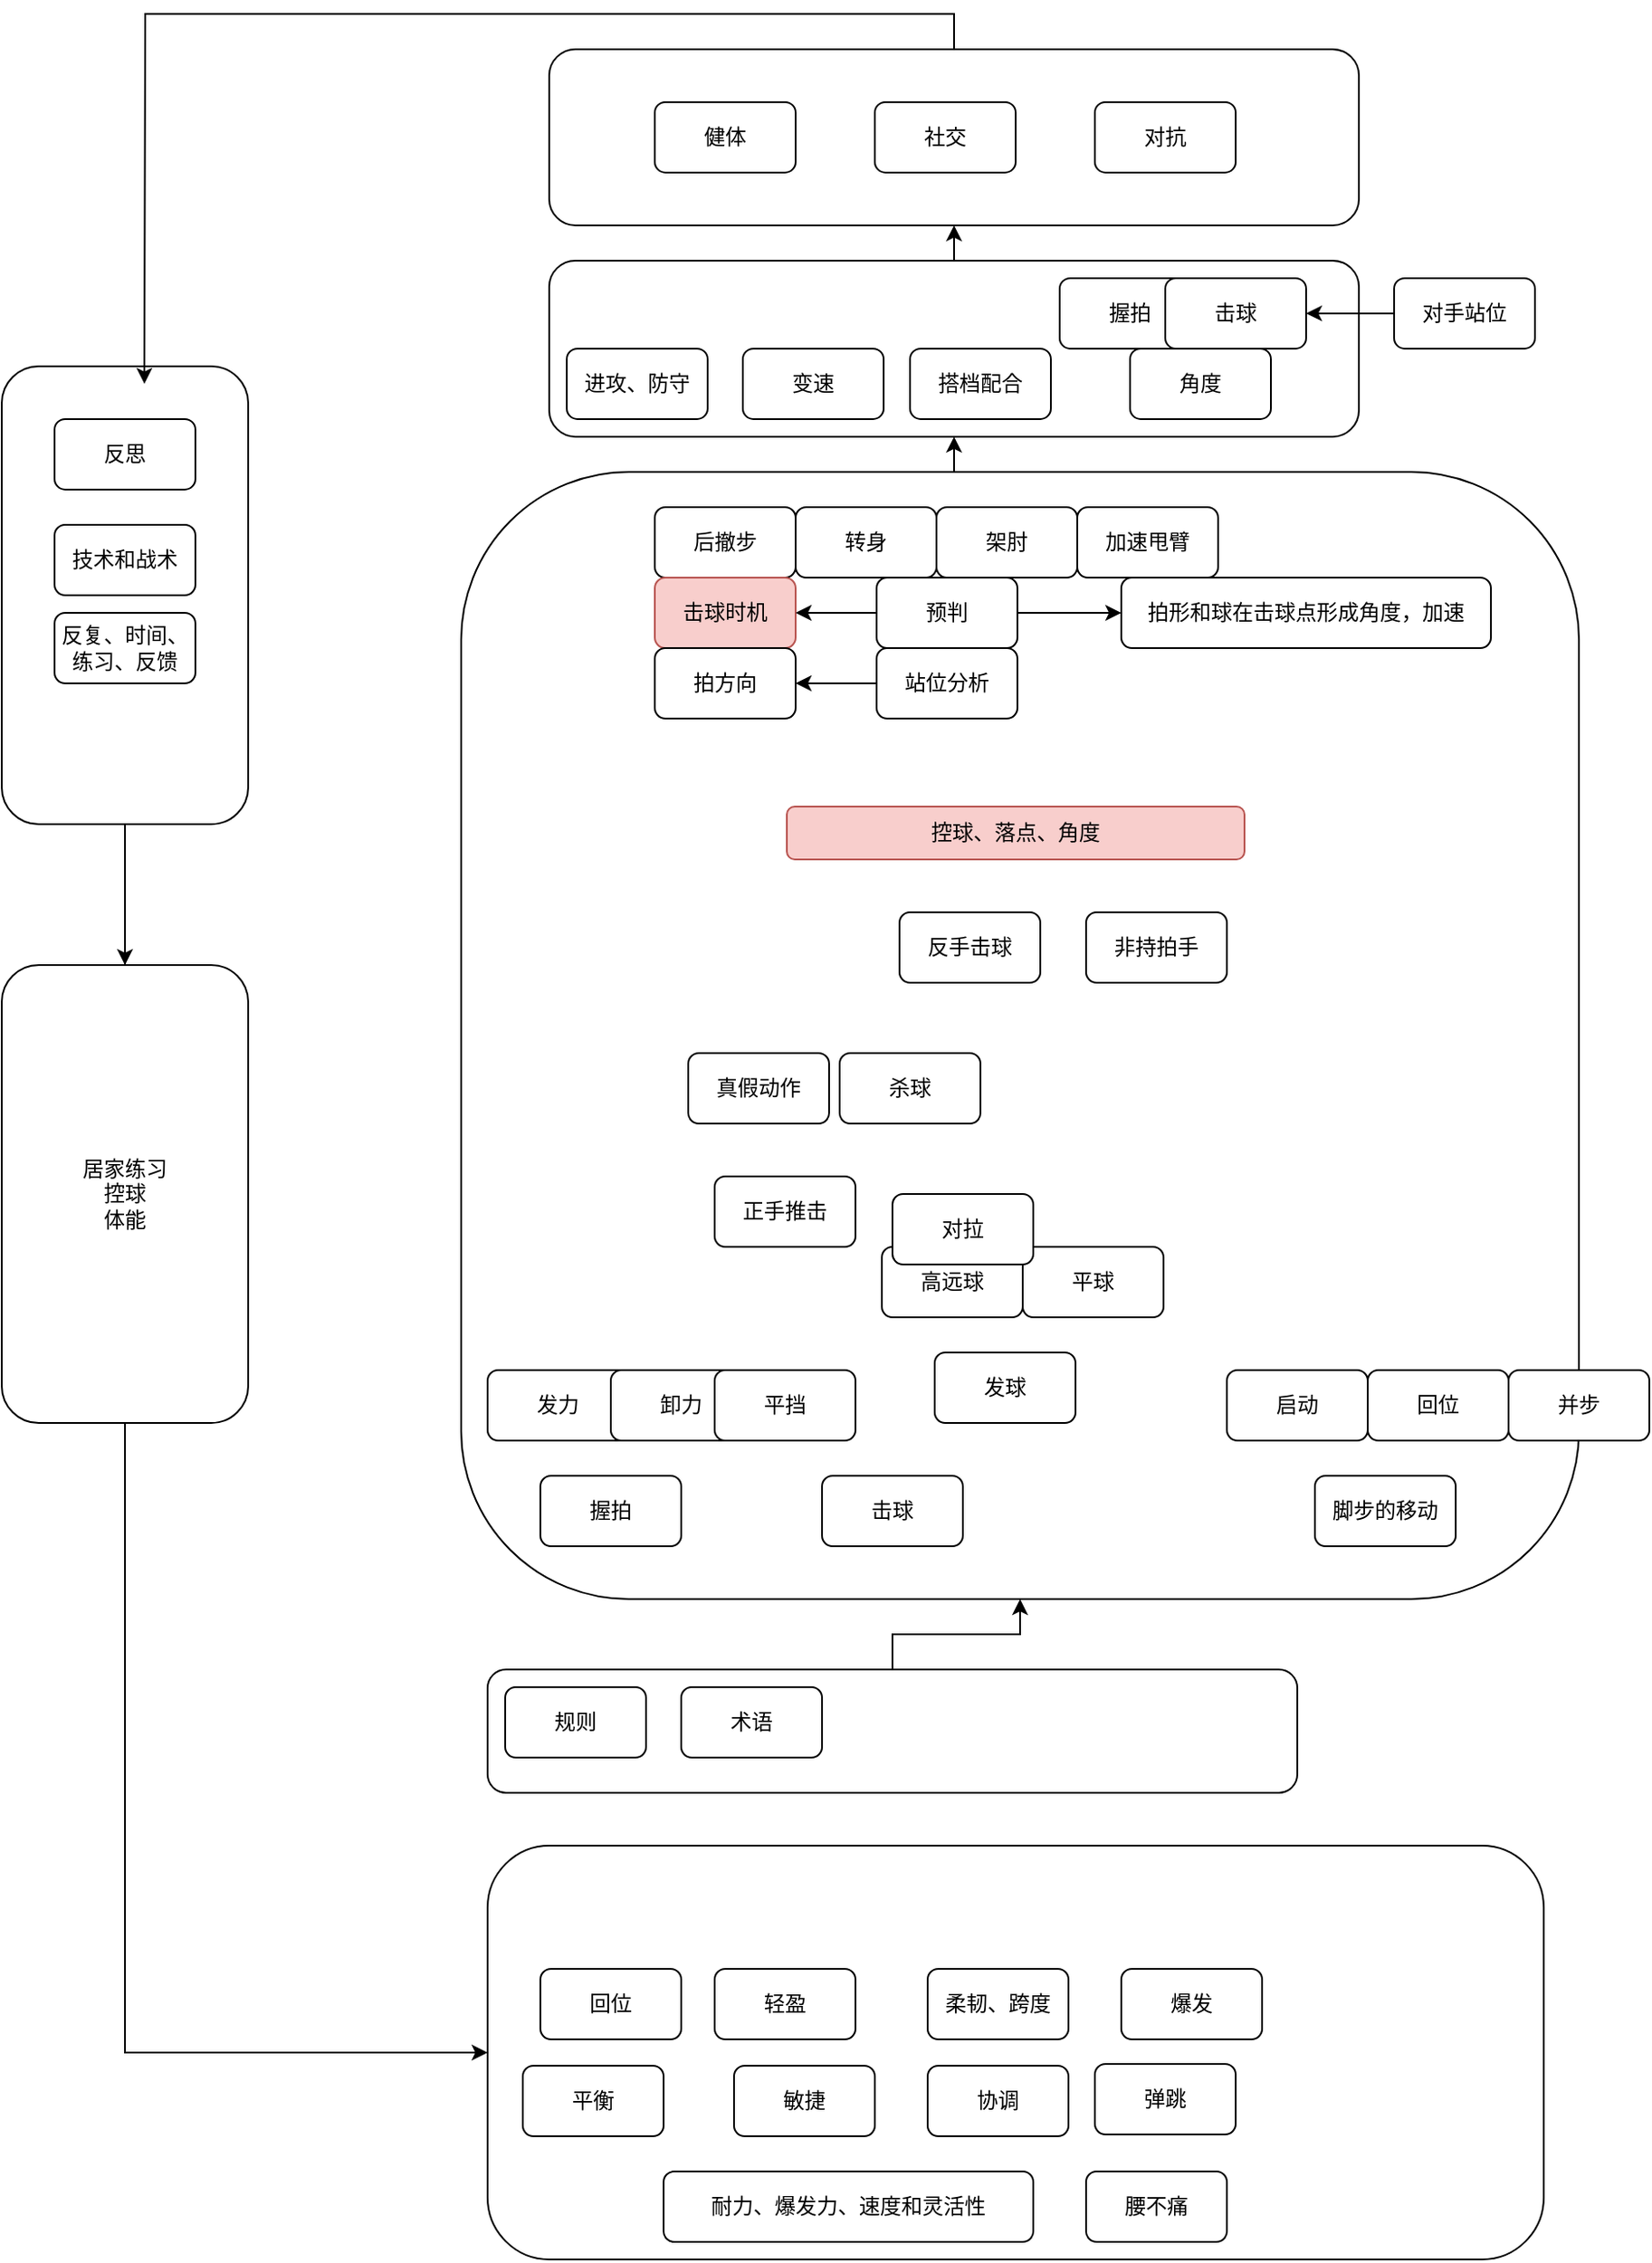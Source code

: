 <mxfile version="22.1.3" type="github">
  <diagram name="第 1 页" id="wRgRv8rGRIX4Yconnfli">
    <mxGraphModel dx="2514" dy="2131" grid="1" gridSize="10" guides="1" tooltips="1" connect="1" arrows="1" fold="1" page="1" pageScale="1" pageWidth="827" pageHeight="1169" math="0" shadow="0">
      <root>
        <mxCell id="0" />
        <mxCell id="1" parent="0" />
        <mxCell id="tp0rJ0lwHulD0GU-RbSi-1" value="" style="rounded=1;whiteSpace=wrap;html=1;" parent="1" vertex="1">
          <mxGeometry x="150" y="440" width="600" height="235" as="geometry" />
        </mxCell>
        <mxCell id="tp0rJ0lwHulD0GU-RbSi-3" value="平衡" style="rounded=1;whiteSpace=wrap;html=1;" parent="1" vertex="1">
          <mxGeometry x="170" y="565" width="80" height="40" as="geometry" />
        </mxCell>
        <mxCell id="tp0rJ0lwHulD0GU-RbSi-4" value="敏捷" style="rounded=1;whiteSpace=wrap;html=1;" parent="1" vertex="1">
          <mxGeometry x="290" y="565" width="80" height="40" as="geometry" />
        </mxCell>
        <mxCell id="tp0rJ0lwHulD0GU-RbSi-6" style="edgeStyle=orthogonalEdgeStyle;rounded=0;orthogonalLoop=1;jettySize=auto;html=1;exitX=1;exitY=0.75;exitDx=0;exitDy=0;entryX=0.875;entryY=0.75;entryDx=0;entryDy=0;entryPerimeter=0;" parent="1" source="tp0rJ0lwHulD0GU-RbSi-7" target="tp0rJ0lwHulD0GU-RbSi-7" edge="1">
          <mxGeometry relative="1" as="geometry" />
        </mxCell>
        <mxCell id="tp0rJ0lwHulD0GU-RbSi-7" value="协调" style="rounded=1;whiteSpace=wrap;html=1;" parent="1" vertex="1">
          <mxGeometry x="400" y="565" width="80" height="40" as="geometry" />
        </mxCell>
        <mxCell id="tp0rJ0lwHulD0GU-RbSi-8" value="腰不痛" style="rounded=1;whiteSpace=wrap;html=1;" parent="1" vertex="1">
          <mxGeometry x="490" y="625" width="80" height="40" as="geometry" />
        </mxCell>
        <mxCell id="tp0rJ0lwHulD0GU-RbSi-35" style="edgeStyle=orthogonalEdgeStyle;rounded=0;orthogonalLoop=1;jettySize=auto;html=1;exitX=0.5;exitY=0;exitDx=0;exitDy=0;" parent="1" source="tp0rJ0lwHulD0GU-RbSi-9" target="tp0rJ0lwHulD0GU-RbSi-12" edge="1">
          <mxGeometry relative="1" as="geometry" />
        </mxCell>
        <mxCell id="tp0rJ0lwHulD0GU-RbSi-9" value="" style="rounded=1;whiteSpace=wrap;html=1;" parent="1" vertex="1">
          <mxGeometry x="150" y="340" width="460" height="70" as="geometry" />
        </mxCell>
        <mxCell id="tp0rJ0lwHulD0GU-RbSi-10" value="规则" style="rounded=1;whiteSpace=wrap;html=1;" parent="1" vertex="1">
          <mxGeometry x="160" y="350" width="80" height="40" as="geometry" />
        </mxCell>
        <mxCell id="tp0rJ0lwHulD0GU-RbSi-11" value="术语" style="rounded=1;whiteSpace=wrap;html=1;" parent="1" vertex="1">
          <mxGeometry x="260" y="350" width="80" height="40" as="geometry" />
        </mxCell>
        <mxCell id="tp0rJ0lwHulD0GU-RbSi-37" style="edgeStyle=orthogonalEdgeStyle;rounded=0;orthogonalLoop=1;jettySize=auto;html=1;exitX=0.5;exitY=0;exitDx=0;exitDy=0;entryX=0.5;entryY=1;entryDx=0;entryDy=0;" parent="1" target="tp0rJ0lwHulD0GU-RbSi-19" edge="1">
          <mxGeometry relative="1" as="geometry">
            <mxPoint x="415" y="-340.06" as="sourcePoint" />
          </mxGeometry>
        </mxCell>
        <mxCell id="tp0rJ0lwHulD0GU-RbSi-12" value="" style="rounded=1;whiteSpace=wrap;html=1;" parent="1" vertex="1">
          <mxGeometry x="135" y="-340" width="635" height="640" as="geometry" />
        </mxCell>
        <mxCell id="tp0rJ0lwHulD0GU-RbSi-13" value="握拍" style="rounded=1;whiteSpace=wrap;html=1;" parent="1" vertex="1">
          <mxGeometry x="180" y="230" width="80" height="40" as="geometry" />
        </mxCell>
        <mxCell id="tp0rJ0lwHulD0GU-RbSi-14" value="&lt;div class=&quot;lake-content&quot;&gt;击球&lt;/div&gt;" style="rounded=1;whiteSpace=wrap;html=1;" parent="1" vertex="1">
          <mxGeometry x="340" y="230" width="80" height="40" as="geometry" />
        </mxCell>
        <mxCell id="tp0rJ0lwHulD0GU-RbSi-15" value="&lt;div class=&quot;lake-content&quot;&gt;&lt;div class=&quot;lake-content&quot;&gt;脚步的移动&lt;/div&gt;&lt;/div&gt;" style="rounded=1;whiteSpace=wrap;html=1;" parent="1" vertex="1">
          <mxGeometry x="620" y="230" width="80" height="40" as="geometry" />
        </mxCell>
        <mxCell id="tp0rJ0lwHulD0GU-RbSi-16" value="&lt;div class=&quot;lake-content&quot;&gt;&lt;div class=&quot;lake-content&quot;&gt;正手推击&lt;/div&gt;&lt;/div&gt;" style="rounded=1;whiteSpace=wrap;html=1;" parent="1" vertex="1">
          <mxGeometry x="279" y="60" width="80" height="40" as="geometry" />
        </mxCell>
        <mxCell id="tp0rJ0lwHulD0GU-RbSi-17" value="&lt;div class=&quot;lake-content&quot;&gt;&lt;div class=&quot;lake-content&quot;&gt;&lt;div class=&quot;lake-content&quot;&gt;反手击球&lt;/div&gt;&lt;/div&gt;&lt;/div&gt;" style="rounded=1;whiteSpace=wrap;html=1;" parent="1" vertex="1">
          <mxGeometry x="384" y="-90" width="80" height="40" as="geometry" />
        </mxCell>
        <mxCell id="tp0rJ0lwHulD0GU-RbSi-18" value="&lt;div class=&quot;lake-content&quot;&gt;&lt;div class=&quot;lake-content&quot;&gt;&lt;div class=&quot;lake-content&quot;&gt;&lt;div class=&quot;lake-content&quot;&gt;发球&lt;/div&gt;&lt;/div&gt;&lt;/div&gt;&lt;/div&gt;" style="rounded=1;whiteSpace=wrap;html=1;" parent="1" vertex="1">
          <mxGeometry x="404" y="160" width="80" height="40" as="geometry" />
        </mxCell>
        <mxCell id="tp0rJ0lwHulD0GU-RbSi-38" style="edgeStyle=orthogonalEdgeStyle;rounded=0;orthogonalLoop=1;jettySize=auto;html=1;exitX=0.5;exitY=0;exitDx=0;exitDy=0;entryX=0.5;entryY=1;entryDx=0;entryDy=0;" parent="1" source="tp0rJ0lwHulD0GU-RbSi-19" target="tp0rJ0lwHulD0GU-RbSi-28" edge="1">
          <mxGeometry relative="1" as="geometry" />
        </mxCell>
        <mxCell id="tp0rJ0lwHulD0GU-RbSi-19" value="" style="rounded=1;whiteSpace=wrap;html=1;" parent="1" vertex="1">
          <mxGeometry x="185" y="-460.06" width="460" height="100" as="geometry" />
        </mxCell>
        <mxCell id="tp0rJ0lwHulD0GU-RbSi-20" value="&lt;div class=&quot;lake-content&quot;&gt;&lt;div class=&quot;lake-content&quot;&gt;&lt;div class=&quot;lake-content&quot;&gt;&lt;div class=&quot;lake-content&quot;&gt;&lt;div class=&quot;lake-content&quot;&gt;进攻、防守&lt;/div&gt;&lt;/div&gt;&lt;/div&gt;&lt;/div&gt;&lt;/div&gt;" style="rounded=1;whiteSpace=wrap;html=1;" parent="1" vertex="1">
          <mxGeometry x="195" y="-410.06" width="80" height="40" as="geometry" />
        </mxCell>
        <mxCell id="tp0rJ0lwHulD0GU-RbSi-21" value="&lt;div class=&quot;lake-content&quot;&gt;&lt;div class=&quot;lake-content&quot;&gt;&lt;div class=&quot;lake-content&quot;&gt;&lt;div class=&quot;lake-content&quot;&gt;&lt;div class=&quot;lake-content&quot;&gt;&lt;div class=&quot;lake-content&quot;&gt;变速&lt;/div&gt;&lt;/div&gt;&lt;/div&gt;&lt;/div&gt;&lt;/div&gt;&lt;/div&gt;" style="rounded=1;whiteSpace=wrap;html=1;" parent="1" vertex="1">
          <mxGeometry x="295" y="-410.06" width="80" height="40" as="geometry" />
        </mxCell>
        <mxCell id="tp0rJ0lwHulD0GU-RbSi-22" value="&lt;div class=&quot;lake-content&quot;&gt;&lt;div class=&quot;lake-content&quot;&gt;&lt;div class=&quot;lake-content&quot;&gt;&lt;div class=&quot;lake-content&quot;&gt;&lt;div class=&quot;lake-content&quot;&gt;&lt;div class=&quot;lake-content&quot;&gt;&lt;div class=&quot;lake-content&quot;&gt;角度&lt;/div&gt;&lt;/div&gt;&lt;/div&gt;&lt;/div&gt;&lt;/div&gt;&lt;/div&gt;&lt;/div&gt;" style="rounded=1;whiteSpace=wrap;html=1;" parent="1" vertex="1">
          <mxGeometry x="515" y="-410.06" width="80" height="40" as="geometry" />
        </mxCell>
        <mxCell id="tp0rJ0lwHulD0GU-RbSi-23" value="&lt;div class=&quot;lake-content&quot;&gt;&lt;div class=&quot;lake-content&quot;&gt;&lt;div class=&quot;lake-content&quot;&gt;&lt;div class=&quot;lake-content&quot;&gt;&lt;div class=&quot;lake-content&quot;&gt;&lt;div class=&quot;lake-content&quot;&gt;&lt;div class=&quot;lake-content&quot;&gt;&lt;div class=&quot;lake-content&quot;&gt;搭档配合&lt;/div&gt;&lt;/div&gt;&lt;/div&gt;&lt;/div&gt;&lt;/div&gt;&lt;/div&gt;&lt;/div&gt;&lt;/div&gt;" style="rounded=1;whiteSpace=wrap;html=1;" parent="1" vertex="1">
          <mxGeometry x="390" y="-410.06" width="80" height="40" as="geometry" />
        </mxCell>
        <mxCell id="tp0rJ0lwHulD0GU-RbSi-24" value="&lt;div class=&quot;lake-content&quot;&gt;耐力、爆发力、速度和灵活性&lt;/div&gt;" style="rounded=1;whiteSpace=wrap;html=1;" parent="1" vertex="1">
          <mxGeometry x="250" y="625" width="210" height="40" as="geometry" />
        </mxCell>
        <mxCell id="tp0rJ0lwHulD0GU-RbSi-33" style="edgeStyle=orthogonalEdgeStyle;rounded=0;orthogonalLoop=1;jettySize=auto;html=1;exitX=0.5;exitY=1;exitDx=0;exitDy=0;entryX=0;entryY=0.5;entryDx=0;entryDy=0;" parent="1" source="tp0rJ0lwHulD0GU-RbSi-25" target="tp0rJ0lwHulD0GU-RbSi-1" edge="1">
          <mxGeometry relative="1" as="geometry" />
        </mxCell>
        <mxCell id="3woCyHlaDUpGIK_526us-28" value="" style="edgeStyle=orthogonalEdgeStyle;rounded=0;orthogonalLoop=1;jettySize=auto;html=1;" edge="1" parent="1" source="tp0rJ0lwHulD0GU-RbSi-25" target="3woCyHlaDUpGIK_526us-27">
          <mxGeometry relative="1" as="geometry" />
        </mxCell>
        <mxCell id="tp0rJ0lwHulD0GU-RbSi-25" value="" style="rounded=1;whiteSpace=wrap;html=1;" parent="1" vertex="1">
          <mxGeometry x="-126" y="-400" width="140" height="260" as="geometry" />
        </mxCell>
        <mxCell id="tp0rJ0lwHulD0GU-RbSi-26" value="&lt;div class=&quot;lake-content&quot;&gt;&lt;div class=&quot;lake-content&quot;&gt;&lt;div class=&quot;lake-content&quot;&gt;&lt;div class=&quot;lake-content&quot;&gt;&lt;div class=&quot;lake-content&quot;&gt;&lt;div class=&quot;lake-content&quot;&gt;技术和战术&lt;/div&gt;&lt;/div&gt;&lt;/div&gt;&lt;/div&gt;&lt;/div&gt;&lt;/div&gt;" style="rounded=1;whiteSpace=wrap;html=1;" parent="1" vertex="1">
          <mxGeometry x="-96" y="-310" width="80" height="40" as="geometry" />
        </mxCell>
        <mxCell id="tp0rJ0lwHulD0GU-RbSi-27" value="&lt;div class=&quot;lake-content&quot;&gt;&lt;div class=&quot;lake-content&quot;&gt;&lt;div class=&quot;lake-content&quot;&gt;&lt;div class=&quot;lake-content&quot;&gt;&lt;div class=&quot;lake-content&quot;&gt;&lt;div class=&quot;lake-content&quot;&gt;&lt;div class=&quot;lake-content&quot;&gt;反思&lt;/div&gt;&lt;/div&gt;&lt;/div&gt;&lt;/div&gt;&lt;/div&gt;&lt;/div&gt;&lt;/div&gt;" style="rounded=1;whiteSpace=wrap;html=1;" parent="1" vertex="1">
          <mxGeometry x="-96" y="-370.06" width="80" height="40" as="geometry" />
        </mxCell>
        <mxCell id="tp0rJ0lwHulD0GU-RbSi-32" style="edgeStyle=orthogonalEdgeStyle;rounded=0;orthogonalLoop=1;jettySize=auto;html=1;exitX=0.5;exitY=0;exitDx=0;exitDy=0;entryX=0.5;entryY=0;entryDx=0;entryDy=0;" parent="1" source="tp0rJ0lwHulD0GU-RbSi-28" edge="1">
          <mxGeometry relative="1" as="geometry">
            <mxPoint x="-45.0" y="-390.06" as="targetPoint" />
          </mxGeometry>
        </mxCell>
        <mxCell id="tp0rJ0lwHulD0GU-RbSi-28" value="" style="rounded=1;whiteSpace=wrap;html=1;" parent="1" vertex="1">
          <mxGeometry x="185" y="-580.06" width="460" height="100" as="geometry" />
        </mxCell>
        <mxCell id="tp0rJ0lwHulD0GU-RbSi-29" value="&lt;div class=&quot;lake-content&quot;&gt;&lt;div class=&quot;lake-content&quot;&gt;&lt;div class=&quot;lake-content&quot;&gt;&lt;div class=&quot;lake-content&quot;&gt;&lt;div class=&quot;lake-content&quot;&gt;&lt;div class=&quot;lake-content&quot;&gt;对抗&lt;/div&gt;&lt;/div&gt;&lt;/div&gt;&lt;/div&gt;&lt;/div&gt;&lt;/div&gt;" style="rounded=1;whiteSpace=wrap;html=1;" parent="1" vertex="1">
          <mxGeometry x="495" y="-550.06" width="80" height="40" as="geometry" />
        </mxCell>
        <mxCell id="tp0rJ0lwHulD0GU-RbSi-30" value="&lt;div class=&quot;lake-content&quot;&gt;&lt;div class=&quot;lake-content&quot;&gt;&lt;div class=&quot;lake-content&quot;&gt;&lt;div class=&quot;lake-content&quot;&gt;&lt;div class=&quot;lake-content&quot;&gt;&lt;div class=&quot;lake-content&quot;&gt;社交&lt;/div&gt;&lt;/div&gt;&lt;/div&gt;&lt;/div&gt;&lt;/div&gt;&lt;/div&gt;" style="rounded=1;whiteSpace=wrap;html=1;" parent="1" vertex="1">
          <mxGeometry x="370" y="-550.06" width="80" height="40" as="geometry" />
        </mxCell>
        <mxCell id="tp0rJ0lwHulD0GU-RbSi-31" value="&lt;div class=&quot;lake-content&quot;&gt;&lt;div class=&quot;lake-content&quot;&gt;&lt;div class=&quot;lake-content&quot;&gt;&lt;div class=&quot;lake-content&quot;&gt;&lt;div class=&quot;lake-content&quot;&gt;&lt;div class=&quot;lake-content&quot;&gt;健体&lt;/div&gt;&lt;/div&gt;&lt;/div&gt;&lt;/div&gt;&lt;/div&gt;&lt;/div&gt;" style="rounded=1;whiteSpace=wrap;html=1;" parent="1" vertex="1">
          <mxGeometry x="245" y="-550.06" width="80" height="40" as="geometry" />
        </mxCell>
        <mxCell id="tp0rJ0lwHulD0GU-RbSi-39" value="&lt;div class=&quot;lake-content&quot;&gt;&lt;div class=&quot;lake-content&quot;&gt;杀球&lt;/div&gt;&lt;/div&gt;" style="rounded=1;whiteSpace=wrap;html=1;" parent="1" vertex="1">
          <mxGeometry x="350" y="-10" width="80" height="40" as="geometry" />
        </mxCell>
        <mxCell id="tp0rJ0lwHulD0GU-RbSi-41" value="&lt;div class=&quot;lake-content&quot;&gt;&lt;div class=&quot;lake-content&quot;&gt;&lt;div class=&quot;lake-content&quot;&gt;&lt;div class=&quot;lake-content&quot;&gt;&lt;div class=&quot;lake-content&quot;&gt;&lt;div class=&quot;lake-content&quot;&gt;&lt;div class=&quot;lake-content&quot;&gt;握拍&lt;/div&gt;&lt;/div&gt;&lt;/div&gt;&lt;/div&gt;&lt;/div&gt;&lt;/div&gt;&lt;/div&gt;" style="rounded=1;whiteSpace=wrap;html=1;" parent="1" vertex="1">
          <mxGeometry x="475" y="-450.06" width="80" height="40" as="geometry" />
        </mxCell>
        <mxCell id="tp0rJ0lwHulD0GU-RbSi-42" value="&lt;div class=&quot;lake-content&quot;&gt;&lt;div class=&quot;lake-content&quot;&gt;&lt;div class=&quot;lake-content&quot;&gt;&lt;div class=&quot;lake-content&quot;&gt;&lt;div class=&quot;lake-content&quot;&gt;&lt;div class=&quot;lake-content&quot;&gt;&lt;div class=&quot;lake-content&quot;&gt;击球&lt;/div&gt;&lt;/div&gt;&lt;/div&gt;&lt;/div&gt;&lt;/div&gt;&lt;/div&gt;&lt;/div&gt;" style="rounded=1;whiteSpace=wrap;html=1;" parent="1" vertex="1">
          <mxGeometry x="535" y="-450.06" width="80" height="40" as="geometry" />
        </mxCell>
        <mxCell id="tp0rJ0lwHulD0GU-RbSi-44" style="edgeStyle=orthogonalEdgeStyle;rounded=0;orthogonalLoop=1;jettySize=auto;html=1;exitX=0;exitY=0.5;exitDx=0;exitDy=0;" parent="1" source="tp0rJ0lwHulD0GU-RbSi-43" target="tp0rJ0lwHulD0GU-RbSi-42" edge="1">
          <mxGeometry relative="1" as="geometry" />
        </mxCell>
        <mxCell id="tp0rJ0lwHulD0GU-RbSi-43" value="&lt;div class=&quot;lake-content&quot;&gt;&lt;div class=&quot;lake-content&quot;&gt;&lt;div class=&quot;lake-content&quot;&gt;&lt;div class=&quot;lake-content&quot;&gt;&lt;div class=&quot;lake-content&quot;&gt;&lt;div class=&quot;lake-content&quot;&gt;&lt;div class=&quot;lake-content&quot;&gt;对手站位&lt;/div&gt;&lt;/div&gt;&lt;/div&gt;&lt;/div&gt;&lt;/div&gt;&lt;/div&gt;&lt;/div&gt;" style="rounded=1;whiteSpace=wrap;html=1;" parent="1" vertex="1">
          <mxGeometry x="665" y="-450.06" width="80" height="40" as="geometry" />
        </mxCell>
        <mxCell id="3woCyHlaDUpGIK_526us-2" value="&lt;div class=&quot;lake-content&quot;&gt;&lt;div class=&quot;lake-content&quot;&gt;后撤步&lt;/div&gt;&lt;/div&gt;" style="rounded=1;whiteSpace=wrap;html=1;" vertex="1" parent="1">
          <mxGeometry x="245" y="-320" width="80" height="40" as="geometry" />
        </mxCell>
        <mxCell id="3woCyHlaDUpGIK_526us-3" value="&lt;div class=&quot;lake-content&quot;&gt;&lt;div class=&quot;lake-content&quot;&gt;转身&lt;/div&gt;&lt;/div&gt;" style="rounded=1;whiteSpace=wrap;html=1;" vertex="1" parent="1">
          <mxGeometry x="325" y="-320" width="80" height="40" as="geometry" />
        </mxCell>
        <mxCell id="3woCyHlaDUpGIK_526us-4" value="&lt;div class=&quot;lake-content&quot;&gt;&lt;div class=&quot;lake-content&quot;&gt;架肘&lt;/div&gt;&lt;/div&gt;" style="rounded=1;whiteSpace=wrap;html=1;" vertex="1" parent="1">
          <mxGeometry x="405" y="-320" width="80" height="40" as="geometry" />
        </mxCell>
        <mxCell id="3woCyHlaDUpGIK_526us-5" value="&lt;div class=&quot;lake-content&quot;&gt;&lt;div class=&quot;lake-content&quot;&gt;加速甩臂&lt;/div&gt;&lt;/div&gt;" style="rounded=1;whiteSpace=wrap;html=1;" vertex="1" parent="1">
          <mxGeometry x="485" y="-320" width="80" height="40" as="geometry" />
        </mxCell>
        <mxCell id="3woCyHlaDUpGIK_526us-6" value="&lt;div class=&quot;lake-content&quot;&gt;&lt;div class=&quot;lake-content&quot;&gt;击球时机&lt;/div&gt;&lt;/div&gt;" style="rounded=1;whiteSpace=wrap;html=1;fillColor=#f8cecc;strokeColor=#b85450;" vertex="1" parent="1">
          <mxGeometry x="245" y="-280" width="80" height="40" as="geometry" />
        </mxCell>
        <mxCell id="3woCyHlaDUpGIK_526us-7" value="&lt;div class=&quot;lake-content&quot;&gt;&lt;div class=&quot;lake-content&quot;&gt;拍方向&lt;/div&gt;&lt;/div&gt;" style="rounded=1;whiteSpace=wrap;html=1;" vertex="1" parent="1">
          <mxGeometry x="245" y="-240" width="80" height="40" as="geometry" />
        </mxCell>
        <mxCell id="3woCyHlaDUpGIK_526us-9" style="edgeStyle=orthogonalEdgeStyle;rounded=0;orthogonalLoop=1;jettySize=auto;html=1;exitX=0;exitY=0.5;exitDx=0;exitDy=0;" edge="1" parent="1" source="3woCyHlaDUpGIK_526us-8" target="3woCyHlaDUpGIK_526us-6">
          <mxGeometry relative="1" as="geometry" />
        </mxCell>
        <mxCell id="3woCyHlaDUpGIK_526us-31" style="edgeStyle=orthogonalEdgeStyle;rounded=0;orthogonalLoop=1;jettySize=auto;html=1;exitX=1;exitY=0.5;exitDx=0;exitDy=0;" edge="1" parent="1" source="3woCyHlaDUpGIK_526us-8" target="3woCyHlaDUpGIK_526us-30">
          <mxGeometry relative="1" as="geometry" />
        </mxCell>
        <mxCell id="3woCyHlaDUpGIK_526us-8" value="&lt;div class=&quot;lake-content&quot;&gt;&lt;div class=&quot;lake-content&quot;&gt;预判&lt;/div&gt;&lt;/div&gt;" style="rounded=1;whiteSpace=wrap;html=1;" vertex="1" parent="1">
          <mxGeometry x="371" y="-280" width="80" height="40" as="geometry" />
        </mxCell>
        <mxCell id="3woCyHlaDUpGIK_526us-11" style="edgeStyle=orthogonalEdgeStyle;rounded=0;orthogonalLoop=1;jettySize=auto;html=1;exitX=0;exitY=0.5;exitDx=0;exitDy=0;entryX=1;entryY=0.5;entryDx=0;entryDy=0;" edge="1" parent="1" source="3woCyHlaDUpGIK_526us-10" target="3woCyHlaDUpGIK_526us-7">
          <mxGeometry relative="1" as="geometry" />
        </mxCell>
        <mxCell id="3woCyHlaDUpGIK_526us-10" value="&lt;div class=&quot;lake-content&quot;&gt;&lt;div class=&quot;lake-content&quot;&gt;站位分析&lt;/div&gt;&lt;/div&gt;" style="rounded=1;whiteSpace=wrap;html=1;" vertex="1" parent="1">
          <mxGeometry x="371" y="-240" width="80" height="40" as="geometry" />
        </mxCell>
        <mxCell id="3woCyHlaDUpGIK_526us-12" value="&lt;div class=&quot;lake-content&quot;&gt;&lt;div class=&quot;lake-content&quot;&gt;真假动作&lt;/div&gt;&lt;/div&gt;" style="rounded=1;whiteSpace=wrap;html=1;" vertex="1" parent="1">
          <mxGeometry x="264" y="-10" width="80" height="40" as="geometry" />
        </mxCell>
        <mxCell id="3woCyHlaDUpGIK_526us-13" value="&lt;div class=&quot;lake-content&quot;&gt;&lt;div class=&quot;lake-content&quot;&gt;&lt;div class=&quot;lake-content&quot;&gt;&lt;div class=&quot;lake-content&quot;&gt;高远球&lt;/div&gt;&lt;/div&gt;&lt;/div&gt;&lt;/div&gt;" style="rounded=1;whiteSpace=wrap;html=1;" vertex="1" parent="1">
          <mxGeometry x="374" y="100" width="80" height="40" as="geometry" />
        </mxCell>
        <mxCell id="3woCyHlaDUpGIK_526us-14" value="&lt;div class=&quot;lake-content&quot;&gt;&lt;div class=&quot;lake-content&quot;&gt;&lt;div class=&quot;lake-content&quot;&gt;&lt;div class=&quot;lake-content&quot;&gt;平球&lt;/div&gt;&lt;/div&gt;&lt;/div&gt;&lt;/div&gt;" style="rounded=1;whiteSpace=wrap;html=1;" vertex="1" parent="1">
          <mxGeometry x="454" y="100" width="80" height="40" as="geometry" />
        </mxCell>
        <mxCell id="3woCyHlaDUpGIK_526us-15" value="&lt;div class=&quot;lake-content&quot;&gt;&lt;div class=&quot;lake-content&quot;&gt;启动&lt;/div&gt;&lt;/div&gt;" style="rounded=1;whiteSpace=wrap;html=1;" vertex="1" parent="1">
          <mxGeometry x="570" y="170" width="80" height="40" as="geometry" />
        </mxCell>
        <mxCell id="3woCyHlaDUpGIK_526us-16" value="&lt;div class=&quot;lake-content&quot;&gt;&lt;div class=&quot;lake-content&quot;&gt;回位&lt;/div&gt;&lt;/div&gt;" style="rounded=1;whiteSpace=wrap;html=1;" vertex="1" parent="1">
          <mxGeometry x="650" y="170" width="80" height="40" as="geometry" />
        </mxCell>
        <mxCell id="3woCyHlaDUpGIK_526us-17" value="&lt;div class=&quot;lake-content&quot;&gt;&lt;div class=&quot;lake-content&quot;&gt;并步&lt;/div&gt;&lt;/div&gt;" style="rounded=1;whiteSpace=wrap;html=1;" vertex="1" parent="1">
          <mxGeometry x="730" y="170" width="80" height="40" as="geometry" />
        </mxCell>
        <mxCell id="3woCyHlaDUpGIK_526us-18" value="发力" style="rounded=1;whiteSpace=wrap;html=1;" vertex="1" parent="1">
          <mxGeometry x="150" y="170" width="80" height="40" as="geometry" />
        </mxCell>
        <mxCell id="3woCyHlaDUpGIK_526us-19" value="卸力" style="rounded=1;whiteSpace=wrap;html=1;" vertex="1" parent="1">
          <mxGeometry x="220" y="170" width="80" height="40" as="geometry" />
        </mxCell>
        <mxCell id="3woCyHlaDUpGIK_526us-20" value="平挡" style="rounded=1;whiteSpace=wrap;html=1;" vertex="1" parent="1">
          <mxGeometry x="279" y="170" width="80" height="40" as="geometry" />
        </mxCell>
        <mxCell id="3woCyHlaDUpGIK_526us-21" value="柔韧、跨度" style="rounded=1;whiteSpace=wrap;html=1;" vertex="1" parent="1">
          <mxGeometry x="400" y="510" width="80" height="40" as="geometry" />
        </mxCell>
        <mxCell id="3woCyHlaDUpGIK_526us-22" value="弹跳" style="rounded=1;whiteSpace=wrap;html=1;" vertex="1" parent="1">
          <mxGeometry x="495" y="564" width="80" height="40" as="geometry" />
        </mxCell>
        <mxCell id="3woCyHlaDUpGIK_526us-23" value="轻盈" style="rounded=1;whiteSpace=wrap;html=1;" vertex="1" parent="1">
          <mxGeometry x="279" y="510" width="80" height="40" as="geometry" />
        </mxCell>
        <mxCell id="3woCyHlaDUpGIK_526us-24" value="爆发" style="rounded=1;whiteSpace=wrap;html=1;" vertex="1" parent="1">
          <mxGeometry x="510" y="510" width="80" height="40" as="geometry" />
        </mxCell>
        <mxCell id="3woCyHlaDUpGIK_526us-25" value="回位" style="rounded=1;whiteSpace=wrap;html=1;" vertex="1" parent="1">
          <mxGeometry x="180" y="510" width="80" height="40" as="geometry" />
        </mxCell>
        <mxCell id="3woCyHlaDUpGIK_526us-27" value="居家练习&lt;br&gt;控球&lt;br&gt;体能" style="rounded=1;whiteSpace=wrap;html=1;" vertex="1" parent="1">
          <mxGeometry x="-126" y="-60" width="140" height="260" as="geometry" />
        </mxCell>
        <mxCell id="3woCyHlaDUpGIK_526us-29" value="&lt;div class=&quot;lake-content&quot;&gt;&lt;div class=&quot;lake-content&quot;&gt;&lt;div class=&quot;lake-content&quot;&gt;&lt;div class=&quot;lake-content&quot;&gt;对拉&lt;/div&gt;&lt;/div&gt;&lt;/div&gt;&lt;/div&gt;" style="rounded=1;whiteSpace=wrap;html=1;" vertex="1" parent="1">
          <mxGeometry x="380" y="70" width="80" height="40" as="geometry" />
        </mxCell>
        <mxCell id="3woCyHlaDUpGIK_526us-30" value="&lt;div class=&quot;lake-content&quot;&gt;&lt;div class=&quot;lake-content&quot;&gt;拍形和球在击球点形成角度，加速&lt;/div&gt;&lt;/div&gt;" style="rounded=1;whiteSpace=wrap;html=1;" vertex="1" parent="1">
          <mxGeometry x="510" y="-280" width="210" height="40" as="geometry" />
        </mxCell>
        <mxCell id="3woCyHlaDUpGIK_526us-32" value="&lt;div class=&quot;lake-content&quot;&gt;&lt;div class=&quot;lake-content&quot;&gt;&lt;div class=&quot;lake-content&quot;&gt;非持拍手&lt;/div&gt;&lt;/div&gt;&lt;/div&gt;" style="rounded=1;whiteSpace=wrap;html=1;" vertex="1" parent="1">
          <mxGeometry x="490" y="-90" width="80" height="40" as="geometry" />
        </mxCell>
        <mxCell id="3woCyHlaDUpGIK_526us-33" value="&lt;div class=&quot;lake-content&quot;&gt;&lt;div class=&quot;lake-content&quot;&gt;&lt;div class=&quot;lake-content&quot;&gt;控球、落点、角度&lt;/div&gt;&lt;/div&gt;&lt;/div&gt;" style="rounded=1;whiteSpace=wrap;html=1;fillColor=#f8cecc;strokeColor=#b85450;" vertex="1" parent="1">
          <mxGeometry x="320" y="-150" width="260" height="30" as="geometry" />
        </mxCell>
        <mxCell id="3woCyHlaDUpGIK_526us-34" value="&lt;div class=&quot;lake-content&quot;&gt;&lt;div class=&quot;lake-content&quot;&gt;&lt;div class=&quot;lake-content&quot;&gt;&lt;div class=&quot;lake-content&quot;&gt;&lt;div class=&quot;lake-content&quot;&gt;&lt;div class=&quot;lake-content&quot;&gt;反复、时间、练习、反馈&lt;/div&gt;&lt;/div&gt;&lt;/div&gt;&lt;/div&gt;&lt;/div&gt;&lt;/div&gt;" style="rounded=1;whiteSpace=wrap;html=1;" vertex="1" parent="1">
          <mxGeometry x="-96" y="-260" width="80" height="40" as="geometry" />
        </mxCell>
      </root>
    </mxGraphModel>
  </diagram>
</mxfile>
